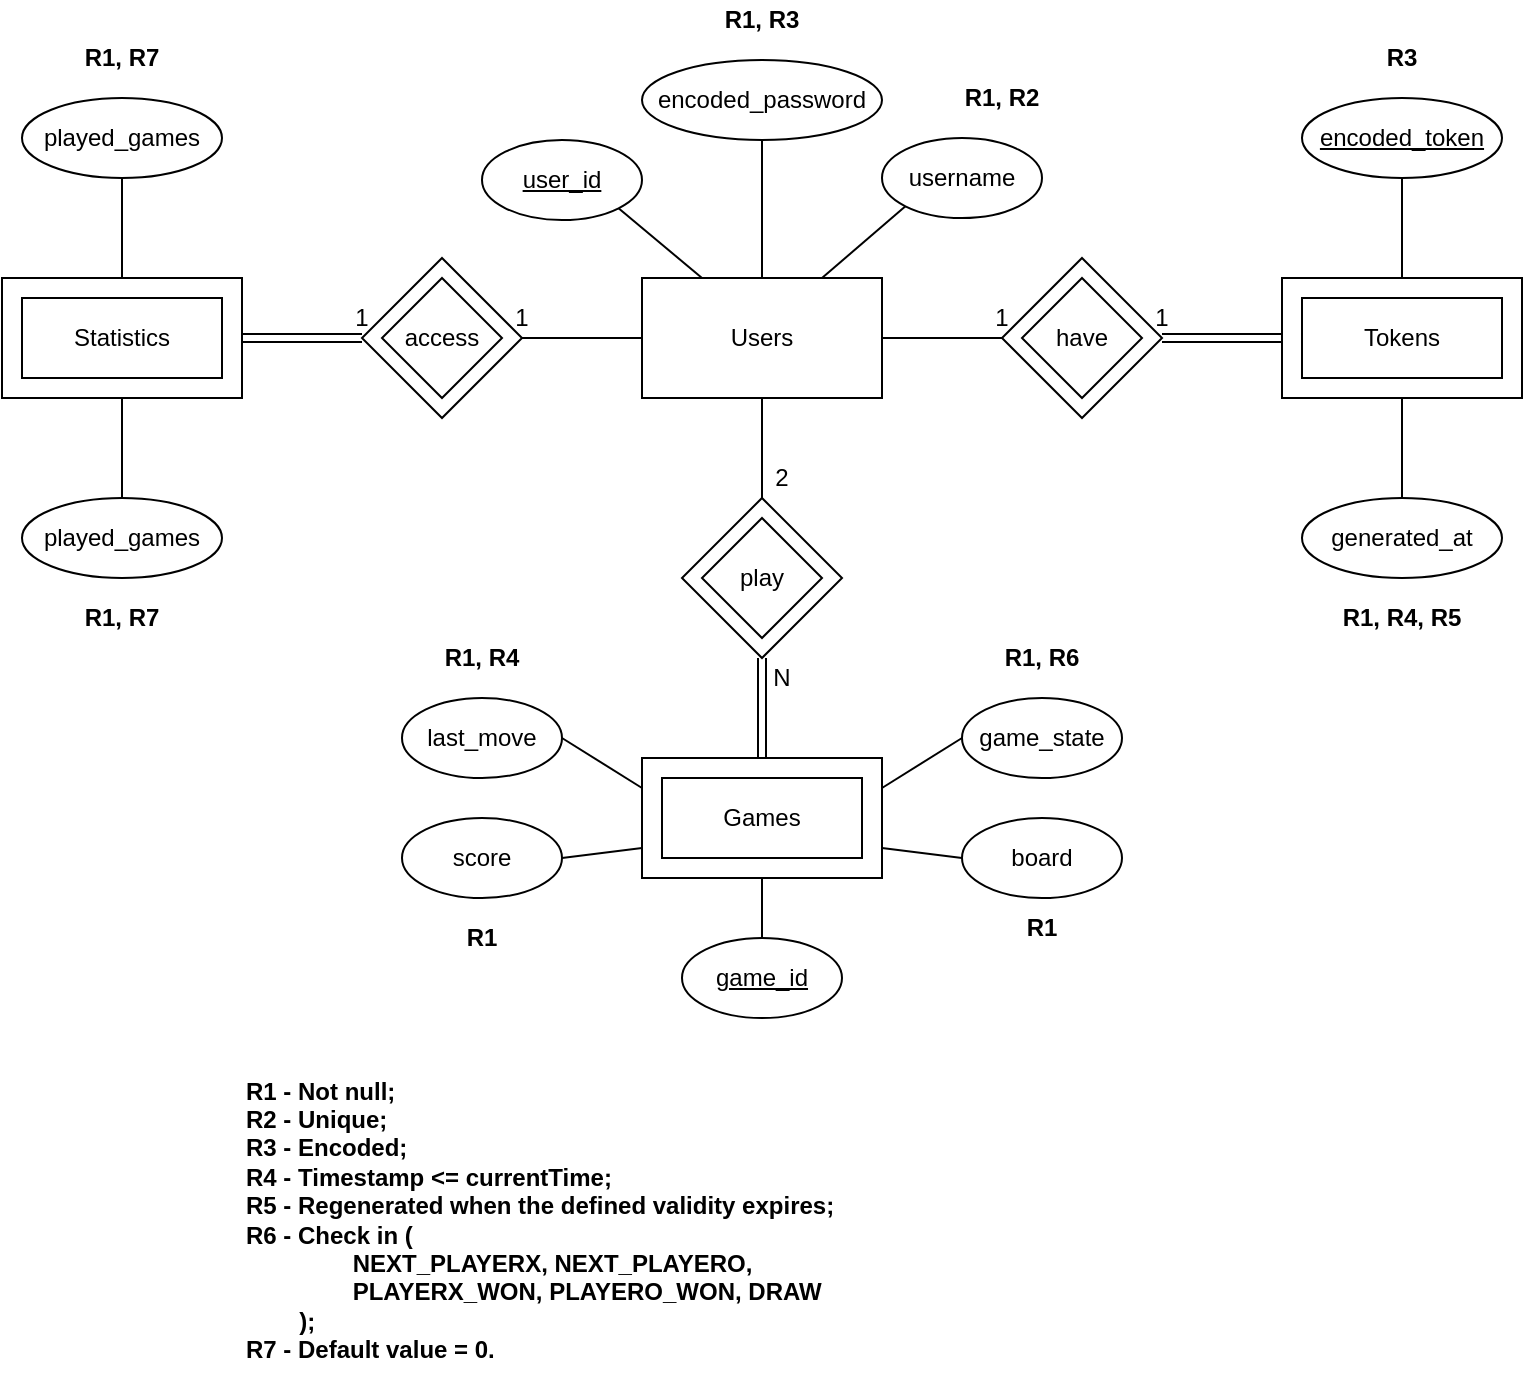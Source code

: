 <mxfile version="20.8.16" type="device"><diagram name="Página-1" id="jtbFcsoioTAGXhRjGz0W"><mxGraphModel dx="1518" dy="740" grid="1" gridSize="10" guides="1" tooltips="1" connect="1" arrows="1" fold="1" page="1" pageScale="1" pageWidth="827" pageHeight="1169" math="0" shadow="0"><root><mxCell id="0"/><mxCell id="1" parent="0"/><mxCell id="HwjSHmZt4095z2as1q3r-1" value="Users" style="rounded=0;whiteSpace=wrap;html=1;" parent="1" vertex="1"><mxGeometry x="360" y="209" width="120" height="60" as="geometry"/></mxCell><mxCell id="HwjSHmZt4095z2as1q3r-2" value="&lt;u&gt;user_id&lt;/u&gt;" style="ellipse;whiteSpace=wrap;html=1;" parent="1" vertex="1"><mxGeometry x="280" y="140" width="80" height="40" as="geometry"/></mxCell><mxCell id="HwjSHmZt4095z2as1q3r-4" value="username" style="ellipse;whiteSpace=wrap;html=1;" parent="1" vertex="1"><mxGeometry x="480" y="139" width="80" height="40" as="geometry"/></mxCell><mxCell id="HwjSHmZt4095z2as1q3r-5" value="" style="endArrow=none;html=1;rounded=0;exitX=0.5;exitY=0;exitDx=0;exitDy=0;entryX=0.5;entryY=1;entryDx=0;entryDy=0;" parent="1" source="HwjSHmZt4095z2as1q3r-1" target="HwjSHmZt4095z2as1q3r-6" edge="1"><mxGeometry width="50" height="50" relative="1" as="geometry"><mxPoint x="440" y="199" as="sourcePoint"/><mxPoint x="420" y="159" as="targetPoint"/></mxGeometry></mxCell><mxCell id="HwjSHmZt4095z2as1q3r-6" value="encoded_password" style="ellipse;whiteSpace=wrap;html=1;" parent="1" vertex="1"><mxGeometry x="360" y="100" width="120" height="40" as="geometry"/></mxCell><mxCell id="HwjSHmZt4095z2as1q3r-7" value="" style="endArrow=none;html=1;rounded=0;exitX=0.75;exitY=0;exitDx=0;exitDy=0;entryX=0;entryY=1;entryDx=0;entryDy=0;" parent="1" source="HwjSHmZt4095z2as1q3r-1" target="HwjSHmZt4095z2as1q3r-4" edge="1"><mxGeometry width="50" height="50" relative="1" as="geometry"><mxPoint x="440" y="199" as="sourcePoint"/><mxPoint x="490" y="169" as="targetPoint"/></mxGeometry></mxCell><mxCell id="HwjSHmZt4095z2as1q3r-8" value="&lt;b&gt;R1 - Not null;&lt;br&gt;R2 - Unique;&lt;br&gt;R3 - Encoded;&lt;br&gt;R4 - Timestamp &amp;lt;= currentTime;&lt;br&gt;R5 - Regenerated when the defined validity expires;&lt;br&gt;R6 - Check in (&lt;br&gt;&lt;span style=&quot;white-space: pre;&quot;&gt;&#9;&lt;/span&gt;&lt;span style=&quot;white-space: pre;&quot;&gt;&#9;&lt;/span&gt;NEXT_PLAYERX, NEXT_PLAYERO, &lt;br&gt;&lt;span style=&quot;white-space: pre;&quot;&gt;&#9;&lt;/span&gt;&lt;span style=&quot;white-space: pre;&quot;&gt;&#9;&lt;/span&gt;PLAYERX_WON, PLAYERO_WON, DRAW&lt;br&gt;&lt;span style=&quot;white-space: pre;&quot;&gt;&#9;&lt;/span&gt;);&lt;br&gt;R7 - Default value = 0.&lt;br&gt;&lt;/b&gt;" style="text;html=1;strokeColor=none;fillColor=none;align=left;verticalAlign=middle;whiteSpace=wrap;rounded=0;" parent="1" vertex="1"><mxGeometry x="160" y="600" width="320" height="160" as="geometry"/></mxCell><mxCell id="HwjSHmZt4095z2as1q3r-9" value="&lt;b&gt;R1, R2&lt;/b&gt;" style="text;html=1;strokeColor=none;fillColor=none;align=center;verticalAlign=middle;whiteSpace=wrap;rounded=0;" parent="1" vertex="1"><mxGeometry x="510" y="109" width="60" height="20" as="geometry"/></mxCell><mxCell id="HwjSHmZt4095z2as1q3r-13" value="" style="rounded=0;whiteSpace=wrap;html=1;" parent="1" vertex="1"><mxGeometry x="680" y="209" width="120" height="60" as="geometry"/></mxCell><mxCell id="HwjSHmZt4095z2as1q3r-14" value="Tokens" style="rounded=0;whiteSpace=wrap;html=1;" parent="1" vertex="1"><mxGeometry x="690" y="219" width="100" height="40" as="geometry"/></mxCell><mxCell id="HwjSHmZt4095z2as1q3r-16" value="" style="rhombus;whiteSpace=wrap;html=1;" parent="1" vertex="1"><mxGeometry x="540" y="199" width="80" height="80" as="geometry"/></mxCell><mxCell id="HwjSHmZt4095z2as1q3r-17" value="have" style="rhombus;whiteSpace=wrap;html=1;" parent="1" vertex="1"><mxGeometry x="550" y="209" width="60" height="60" as="geometry"/></mxCell><mxCell id="HwjSHmZt4095z2as1q3r-19" value="" style="shape=link;html=1;rounded=0;entryX=0;entryY=0.5;entryDx=0;entryDy=0;exitX=1;exitY=0.5;exitDx=0;exitDy=0;" parent="1" source="HwjSHmZt4095z2as1q3r-16" target="HwjSHmZt4095z2as1q3r-13" edge="1"><mxGeometry relative="1" as="geometry"><mxPoint x="470" y="349" as="sourcePoint"/><mxPoint x="630" y="349" as="targetPoint"/></mxGeometry></mxCell><mxCell id="HwjSHmZt4095z2as1q3r-20" value="" style="resizable=0;html=1;align=right;verticalAlign=bottom;" parent="HwjSHmZt4095z2as1q3r-19" connectable="0" vertex="1"><mxGeometry x="1" relative="1" as="geometry"/></mxCell><mxCell id="HwjSHmZt4095z2as1q3r-21" value="" style="endArrow=none;html=1;rounded=0;entryX=1;entryY=0.5;entryDx=0;entryDy=0;exitX=0;exitY=0.5;exitDx=0;exitDy=0;" parent="1" source="HwjSHmZt4095z2as1q3r-16" target="HwjSHmZt4095z2as1q3r-1" edge="1"><mxGeometry width="50" height="50" relative="1" as="geometry"><mxPoint x="520" y="349" as="sourcePoint"/><mxPoint x="570" y="299" as="targetPoint"/></mxGeometry></mxCell><mxCell id="HwjSHmZt4095z2as1q3r-22" value="1" style="text;html=1;strokeColor=none;fillColor=none;align=center;verticalAlign=middle;whiteSpace=wrap;rounded=0;" parent="1" vertex="1"><mxGeometry x="530" y="219" width="20" height="20" as="geometry"/></mxCell><mxCell id="HwjSHmZt4095z2as1q3r-23" value="1" style="text;html=1;strokeColor=none;fillColor=none;align=center;verticalAlign=middle;whiteSpace=wrap;rounded=0;" parent="1" vertex="1"><mxGeometry x="610" y="219" width="20" height="20" as="geometry"/></mxCell><mxCell id="HwjSHmZt4095z2as1q3r-25" value="&lt;u&gt;encoded_token&lt;/u&gt;" style="ellipse;whiteSpace=wrap;html=1;" parent="1" vertex="1"><mxGeometry x="690" y="119" width="100" height="40" as="geometry"/></mxCell><mxCell id="HwjSHmZt4095z2as1q3r-27" value="generated_at" style="ellipse;whiteSpace=wrap;html=1;" parent="1" vertex="1"><mxGeometry x="690" y="319" width="100" height="40" as="geometry"/></mxCell><mxCell id="HwjSHmZt4095z2as1q3r-31" value="" style="endArrow=none;html=1;rounded=0;exitX=0.5;exitY=0;exitDx=0;exitDy=0;entryX=0.5;entryY=1;entryDx=0;entryDy=0;" parent="1" source="HwjSHmZt4095z2as1q3r-13" target="HwjSHmZt4095z2as1q3r-25" edge="1"><mxGeometry width="50" height="50" relative="1" as="geometry"><mxPoint x="570" y="199" as="sourcePoint"/><mxPoint x="620" y="149" as="targetPoint"/></mxGeometry></mxCell><mxCell id="HwjSHmZt4095z2as1q3r-32" value="" style="endArrow=none;html=1;rounded=0;exitX=0.5;exitY=1;exitDx=0;exitDy=0;entryX=0.5;entryY=0;entryDx=0;entryDy=0;" parent="1" source="HwjSHmZt4095z2as1q3r-13" target="HwjSHmZt4095z2as1q3r-27" edge="1"><mxGeometry width="50" height="50" relative="1" as="geometry"><mxPoint x="870" y="249" as="sourcePoint"/><mxPoint x="840" y="199" as="targetPoint"/></mxGeometry></mxCell><mxCell id="6Z-g1nx4uAryYcB2HtnR-2" value="&lt;b&gt;R1, R4, R5&lt;/b&gt;" style="text;html=1;strokeColor=none;fillColor=none;align=center;verticalAlign=middle;whiteSpace=wrap;rounded=0;" parent="1" vertex="1"><mxGeometry x="700" y="369" width="80" height="20" as="geometry"/></mxCell><mxCell id="6Z-g1nx4uAryYcB2HtnR-3" value="&lt;b&gt;R1, R3&lt;/b&gt;" style="text;html=1;strokeColor=none;fillColor=none;align=center;verticalAlign=middle;whiteSpace=wrap;rounded=0;" parent="1" vertex="1"><mxGeometry x="390" y="70" width="60" height="20" as="geometry"/></mxCell><mxCell id="6Z-g1nx4uAryYcB2HtnR-4" value="&lt;b&gt;R3&lt;/b&gt;" style="text;html=1;strokeColor=none;fillColor=none;align=center;verticalAlign=middle;whiteSpace=wrap;rounded=0;" parent="1" vertex="1"><mxGeometry x="720" y="89" width="40" height="20" as="geometry"/></mxCell><mxCell id="L-gkemai99phnZQalRSR-3" value="" style="rounded=0;whiteSpace=wrap;html=1;" vertex="1" parent="1"><mxGeometry x="360" y="449" width="120" height="60" as="geometry"/></mxCell><mxCell id="L-gkemai99phnZQalRSR-4" value="Games" style="rounded=0;whiteSpace=wrap;html=1;" vertex="1" parent="1"><mxGeometry x="370" y="459" width="100" height="40" as="geometry"/></mxCell><mxCell id="L-gkemai99phnZQalRSR-5" value="" style="rhombus;whiteSpace=wrap;html=1;" vertex="1" parent="1"><mxGeometry x="380" y="319" width="80" height="80" as="geometry"/></mxCell><mxCell id="L-gkemai99phnZQalRSR-6" value="play" style="rhombus;whiteSpace=wrap;html=1;" vertex="1" parent="1"><mxGeometry x="390" y="329" width="60" height="60" as="geometry"/></mxCell><mxCell id="L-gkemai99phnZQalRSR-7" value="" style="shape=link;html=1;rounded=0;entryX=0.5;entryY=0;entryDx=0;entryDy=0;exitX=0;exitY=0;exitDx=0;exitDy=0;" edge="1" parent="1" source="L-gkemai99phnZQalRSR-10" target="L-gkemai99phnZQalRSR-3"><mxGeometry relative="1" as="geometry"><mxPoint x="420" y="379" as="sourcePoint"/><mxPoint x="500" y="399" as="targetPoint"/></mxGeometry></mxCell><mxCell id="L-gkemai99phnZQalRSR-8" value="" style="resizable=0;html=1;align=right;verticalAlign=bottom;" connectable="0" vertex="1" parent="L-gkemai99phnZQalRSR-7"><mxGeometry x="1" relative="1" as="geometry"/></mxCell><mxCell id="L-gkemai99phnZQalRSR-9" value="" style="endArrow=none;html=1;rounded=0;entryX=0.5;entryY=1;entryDx=0;entryDy=0;exitX=0.5;exitY=0;exitDx=0;exitDy=0;" edge="1" parent="1" source="L-gkemai99phnZQalRSR-5" target="HwjSHmZt4095z2as1q3r-1"><mxGeometry width="50" height="50" relative="1" as="geometry"><mxPoint x="550" y="329" as="sourcePoint"/><mxPoint x="490" y="329" as="targetPoint"/></mxGeometry></mxCell><mxCell id="L-gkemai99phnZQalRSR-10" value="N" style="text;html=1;strokeColor=none;fillColor=none;align=center;verticalAlign=middle;whiteSpace=wrap;rounded=0;" vertex="1" parent="1"><mxGeometry x="420" y="399" width="20" height="20" as="geometry"/></mxCell><mxCell id="L-gkemai99phnZQalRSR-11" value="2" style="text;html=1;strokeColor=none;fillColor=none;align=center;verticalAlign=middle;whiteSpace=wrap;rounded=0;" vertex="1" parent="1"><mxGeometry x="420" y="299" width="20" height="20" as="geometry"/></mxCell><mxCell id="L-gkemai99phnZQalRSR-17" value="" style="endArrow=none;html=1;rounded=0;entryX=0;entryY=0.75;entryDx=0;entryDy=0;exitX=1;exitY=0.5;exitDx=0;exitDy=0;" edge="1" parent="1" source="L-gkemai99phnZQalRSR-35" target="L-gkemai99phnZQalRSR-3"><mxGeometry width="50" height="50" relative="1" as="geometry"><mxPoint x="330" y="519" as="sourcePoint"/><mxPoint x="330" y="449" as="targetPoint"/></mxGeometry></mxCell><mxCell id="L-gkemai99phnZQalRSR-18" value="last_move" style="ellipse;whiteSpace=wrap;html=1;" vertex="1" parent="1"><mxGeometry x="240" y="419" width="80" height="40" as="geometry"/></mxCell><mxCell id="L-gkemai99phnZQalRSR-19" value="" style="endArrow=none;html=1;rounded=0;exitX=1;exitY=0.5;exitDx=0;exitDy=0;entryX=0;entryY=0.25;entryDx=0;entryDy=0;" edge="1" parent="1" source="L-gkemai99phnZQalRSR-18" target="L-gkemai99phnZQalRSR-3"><mxGeometry width="50" height="50" relative="1" as="geometry"><mxPoint x="670" y="309" as="sourcePoint"/><mxPoint x="720" y="259" as="targetPoint"/></mxGeometry></mxCell><mxCell id="L-gkemai99phnZQalRSR-21" value="&lt;b&gt;R1, R4&lt;/b&gt;" style="text;html=1;strokeColor=none;fillColor=none;align=center;verticalAlign=middle;whiteSpace=wrap;rounded=0;" vertex="1" parent="1"><mxGeometry x="250" y="389" width="60" height="20" as="geometry"/></mxCell><mxCell id="L-gkemai99phnZQalRSR-22" value="game_state" style="ellipse;whiteSpace=wrap;html=1;" vertex="1" parent="1"><mxGeometry x="520" y="419" width="80" height="40" as="geometry"/></mxCell><mxCell id="L-gkemai99phnZQalRSR-23" value="" style="endArrow=none;html=1;rounded=0;entryX=1;entryY=0.25;entryDx=0;entryDy=0;exitX=0;exitY=0.5;exitDx=0;exitDy=0;" edge="1" parent="1" source="L-gkemai99phnZQalRSR-22" target="L-gkemai99phnZQalRSR-3"><mxGeometry width="50" height="50" relative="1" as="geometry"><mxPoint x="670" y="549" as="sourcePoint"/><mxPoint x="720" y="499" as="targetPoint"/></mxGeometry></mxCell><mxCell id="L-gkemai99phnZQalRSR-24" value="&lt;b&gt;R1, R6&lt;br&gt;&lt;/b&gt;" style="text;html=1;strokeColor=none;fillColor=none;align=center;verticalAlign=middle;whiteSpace=wrap;rounded=0;" vertex="1" parent="1"><mxGeometry x="530" y="389" width="60" height="20" as="geometry"/></mxCell><mxCell id="L-gkemai99phnZQalRSR-27" value="board" style="ellipse;whiteSpace=wrap;html=1;" vertex="1" parent="1"><mxGeometry x="520" y="479" width="80" height="40" as="geometry"/></mxCell><mxCell id="L-gkemai99phnZQalRSR-28" value="" style="endArrow=none;html=1;rounded=0;entryX=0;entryY=0.5;entryDx=0;entryDy=0;exitX=1;exitY=0.75;exitDx=0;exitDy=0;" edge="1" parent="1" source="L-gkemai99phnZQalRSR-3" target="L-gkemai99phnZQalRSR-27"><mxGeometry width="50" height="50" relative="1" as="geometry"><mxPoint x="500.0" y="544" as="sourcePoint"/><mxPoint x="560" y="539" as="targetPoint"/></mxGeometry></mxCell><mxCell id="L-gkemai99phnZQalRSR-32" value="&lt;b&gt;R1&lt;/b&gt;" style="text;html=1;strokeColor=none;fillColor=none;align=center;verticalAlign=middle;whiteSpace=wrap;rounded=0;" vertex="1" parent="1"><mxGeometry x="260" y="529" width="40" height="20" as="geometry"/></mxCell><mxCell id="L-gkemai99phnZQalRSR-33" value="" style="endArrow=none;html=1;rounded=0;entryX=0.5;entryY=0;entryDx=0;entryDy=0;exitX=0.5;exitY=1;exitDx=0;exitDy=0;" edge="1" parent="1" source="L-gkemai99phnZQalRSR-3" target="L-gkemai99phnZQalRSR-34"><mxGeometry width="50" height="50" relative="1" as="geometry"><mxPoint x="460" y="539" as="sourcePoint"/><mxPoint x="420" y="539" as="targetPoint"/></mxGeometry></mxCell><mxCell id="L-gkemai99phnZQalRSR-34" value="&lt;u&gt;game_id&lt;/u&gt;" style="ellipse;whiteSpace=wrap;html=1;" vertex="1" parent="1"><mxGeometry x="380" y="539" width="80" height="40" as="geometry"/></mxCell><mxCell id="L-gkemai99phnZQalRSR-35" value="score" style="ellipse;whiteSpace=wrap;html=1;" vertex="1" parent="1"><mxGeometry x="240" y="479" width="80" height="40" as="geometry"/></mxCell><mxCell id="L-gkemai99phnZQalRSR-36" value="&lt;b&gt;R1&lt;/b&gt;" style="text;html=1;strokeColor=none;fillColor=none;align=center;verticalAlign=middle;whiteSpace=wrap;rounded=0;" vertex="1" parent="1"><mxGeometry x="540" y="524" width="40" height="20" as="geometry"/></mxCell><mxCell id="L-gkemai99phnZQalRSR-38" value="" style="rhombus;whiteSpace=wrap;html=1;" vertex="1" parent="1"><mxGeometry x="220" y="199" width="80" height="80" as="geometry"/></mxCell><mxCell id="L-gkemai99phnZQalRSR-39" value="access" style="rhombus;whiteSpace=wrap;html=1;" vertex="1" parent="1"><mxGeometry x="230" y="209" width="60" height="60" as="geometry"/></mxCell><mxCell id="L-gkemai99phnZQalRSR-40" value="" style="endArrow=none;html=1;rounded=0;entryX=1;entryY=0.5;entryDx=0;entryDy=0;exitX=0;exitY=0.5;exitDx=0;exitDy=0;" edge="1" parent="1" source="HwjSHmZt4095z2as1q3r-1" target="L-gkemai99phnZQalRSR-38"><mxGeometry width="50" height="50" relative="1" as="geometry"><mxPoint x="310" y="319" as="sourcePoint"/><mxPoint x="250" y="319" as="targetPoint"/></mxGeometry></mxCell><mxCell id="L-gkemai99phnZQalRSR-41" value="" style="shape=link;html=1;rounded=0;entryX=0;entryY=0.5;entryDx=0;entryDy=0;exitX=1;exitY=0.5;exitDx=0;exitDy=0;" edge="1" parent="1" source="L-gkemai99phnZQalRSR-43" target="L-gkemai99phnZQalRSR-38"><mxGeometry relative="1" as="geometry"><mxPoint x="160" y="249" as="sourcePoint"/><mxPoint x="220.0" y="249" as="targetPoint"/></mxGeometry></mxCell><mxCell id="L-gkemai99phnZQalRSR-42" value="" style="resizable=0;html=1;align=right;verticalAlign=bottom;" connectable="0" vertex="1" parent="L-gkemai99phnZQalRSR-41"><mxGeometry x="1" relative="1" as="geometry"/></mxCell><mxCell id="L-gkemai99phnZQalRSR-43" value="" style="rounded=0;whiteSpace=wrap;html=1;" vertex="1" parent="1"><mxGeometry x="40" y="209" width="120" height="60" as="geometry"/></mxCell><mxCell id="L-gkemai99phnZQalRSR-44" value="Statistics" style="rounded=0;whiteSpace=wrap;html=1;" vertex="1" parent="1"><mxGeometry x="50" y="219" width="100" height="40" as="geometry"/></mxCell><mxCell id="L-gkemai99phnZQalRSR-45" value="" style="resizable=0;html=1;align=right;verticalAlign=bottom;" connectable="0" vertex="1" parent="1"><mxGeometry x="40.0" y="239" as="geometry"/></mxCell><mxCell id="L-gkemai99phnZQalRSR-46" value="1" style="text;html=1;strokeColor=none;fillColor=none;align=center;verticalAlign=middle;whiteSpace=wrap;rounded=0;" vertex="1" parent="1"><mxGeometry x="210" y="219" width="20" height="20" as="geometry"/></mxCell><mxCell id="L-gkemai99phnZQalRSR-47" value="1" style="text;html=1;strokeColor=none;fillColor=none;align=center;verticalAlign=middle;whiteSpace=wrap;rounded=0;" vertex="1" parent="1"><mxGeometry x="290" y="219" width="20" height="20" as="geometry"/></mxCell><mxCell id="L-gkemai99phnZQalRSR-48" value="played_games" style="ellipse;whiteSpace=wrap;html=1;" vertex="1" parent="1"><mxGeometry x="50" y="319" width="100" height="40" as="geometry"/></mxCell><mxCell id="L-gkemai99phnZQalRSR-49" value="" style="endArrow=none;html=1;rounded=0;exitX=0.5;exitY=1;exitDx=0;exitDy=0;entryX=0.5;entryY=0;entryDx=0;entryDy=0;" edge="1" parent="1" source="L-gkemai99phnZQalRSR-43" target="L-gkemai99phnZQalRSR-48"><mxGeometry width="50" height="50" relative="1" as="geometry"><mxPoint x="170.0" y="284" as="sourcePoint"/><mxPoint x="170.0" y="334" as="targetPoint"/></mxGeometry></mxCell><mxCell id="L-gkemai99phnZQalRSR-51" value="played_games" style="ellipse;whiteSpace=wrap;html=1;" vertex="1" parent="1"><mxGeometry x="50" y="119" width="100" height="40" as="geometry"/></mxCell><mxCell id="L-gkemai99phnZQalRSR-55" value="" style="endArrow=none;html=1;rounded=0;exitX=0.5;exitY=1;exitDx=0;exitDy=0;entryX=0.5;entryY=0;entryDx=0;entryDy=0;" edge="1" parent="1" source="L-gkemai99phnZQalRSR-51" target="L-gkemai99phnZQalRSR-43"><mxGeometry width="50" height="50" relative="1" as="geometry"><mxPoint x="149.33" y="159" as="sourcePoint"/><mxPoint x="149.33" y="209" as="targetPoint"/></mxGeometry></mxCell><mxCell id="L-gkemai99phnZQalRSR-56" value="&lt;b&gt;R1, R7&lt;/b&gt;" style="text;html=1;strokeColor=none;fillColor=none;align=center;verticalAlign=middle;whiteSpace=wrap;rounded=0;" vertex="1" parent="1"><mxGeometry x="70" y="89" width="60" height="20" as="geometry"/></mxCell><mxCell id="L-gkemai99phnZQalRSR-57" value="&lt;b&gt;R1, R7&lt;/b&gt;" style="text;html=1;strokeColor=none;fillColor=none;align=center;verticalAlign=middle;whiteSpace=wrap;rounded=0;" vertex="1" parent="1"><mxGeometry x="70" y="369" width="60" height="20" as="geometry"/></mxCell><mxCell id="L-gkemai99phnZQalRSR-58" value="" style="endArrow=none;html=1;rounded=0;exitX=0.25;exitY=0;exitDx=0;exitDy=0;entryX=1;entryY=1;entryDx=0;entryDy=0;" edge="1" parent="1" source="HwjSHmZt4095z2as1q3r-1" target="HwjSHmZt4095z2as1q3r-2"><mxGeometry width="50" height="50" relative="1" as="geometry"><mxPoint x="460" y="219" as="sourcePoint"/><mxPoint x="501.716" y="163.142" as="targetPoint"/></mxGeometry></mxCell></root></mxGraphModel></diagram></mxfile>